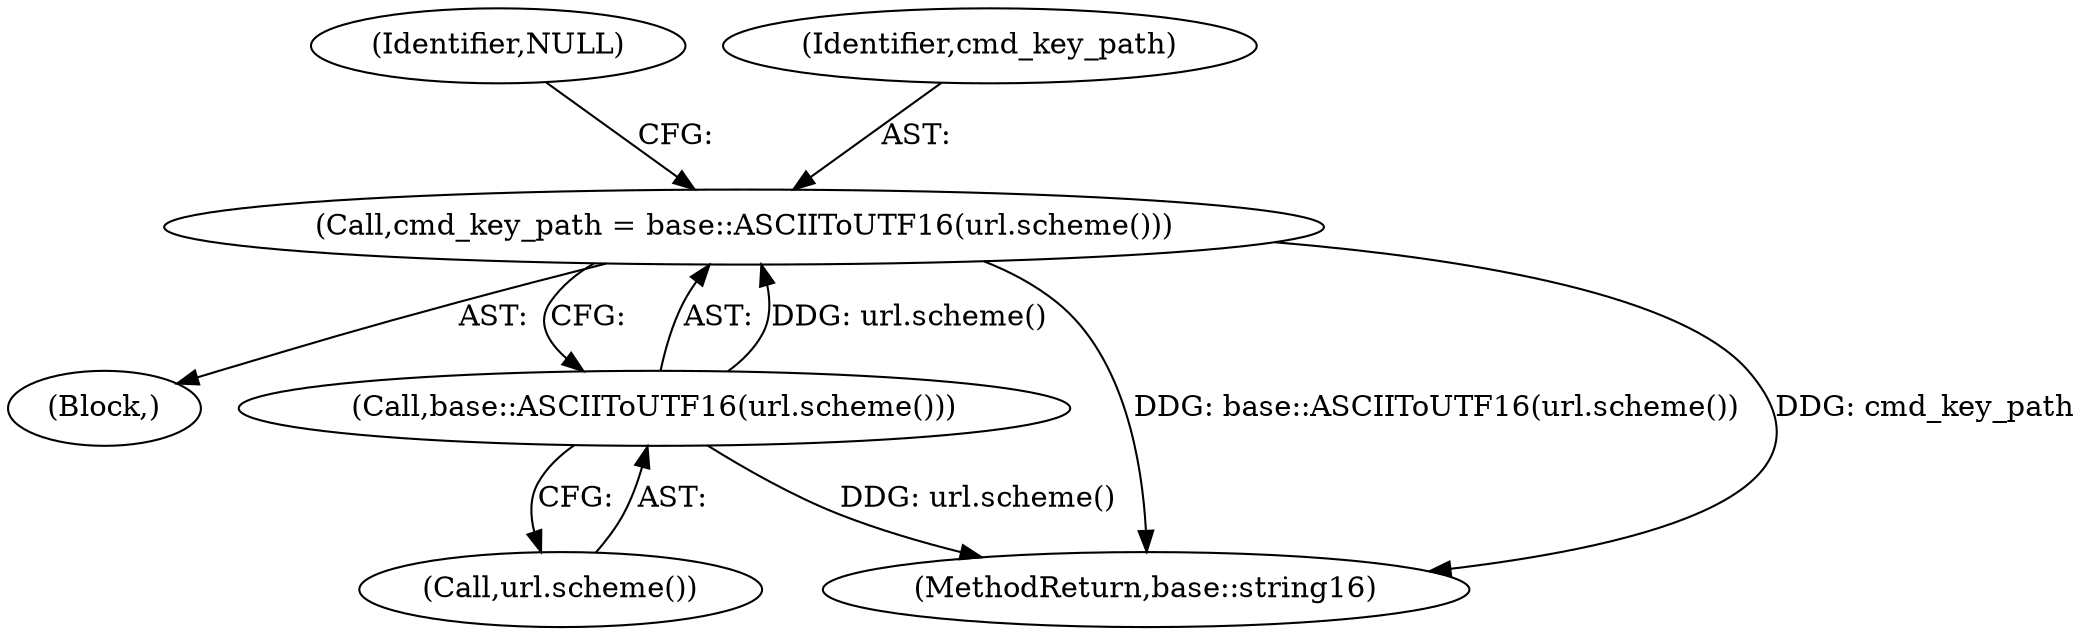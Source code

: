 digraph "1_Chrome_d19a75fc26fd0ab1ce79ef3d1c1c9b3cc1fbd098_0@del" {
"1000105" [label="(Call,cmd_key_path = base::ASCIIToUTF16(url.scheme()))"];
"1000107" [label="(Call,base::ASCIIToUTF16(url.scheme()))"];
"1000102" [label="(Block,)"];
"1000105" [label="(Call,cmd_key_path = base::ASCIIToUTF16(url.scheme()))"];
"1000143" [label="(MethodReturn,base::string16)"];
"1000107" [label="(Call,base::ASCIIToUTF16(url.scheme()))"];
"1000114" [label="(Identifier,NULL)"];
"1000106" [label="(Identifier,cmd_key_path)"];
"1000108" [label="(Call,url.scheme())"];
"1000105" -> "1000102"  [label="AST: "];
"1000105" -> "1000107"  [label="CFG: "];
"1000106" -> "1000105"  [label="AST: "];
"1000107" -> "1000105"  [label="AST: "];
"1000114" -> "1000105"  [label="CFG: "];
"1000105" -> "1000143"  [label="DDG: base::ASCIIToUTF16(url.scheme())"];
"1000105" -> "1000143"  [label="DDG: cmd_key_path"];
"1000107" -> "1000105"  [label="DDG: url.scheme()"];
"1000107" -> "1000108"  [label="CFG: "];
"1000108" -> "1000107"  [label="AST: "];
"1000107" -> "1000143"  [label="DDG: url.scheme()"];
}
